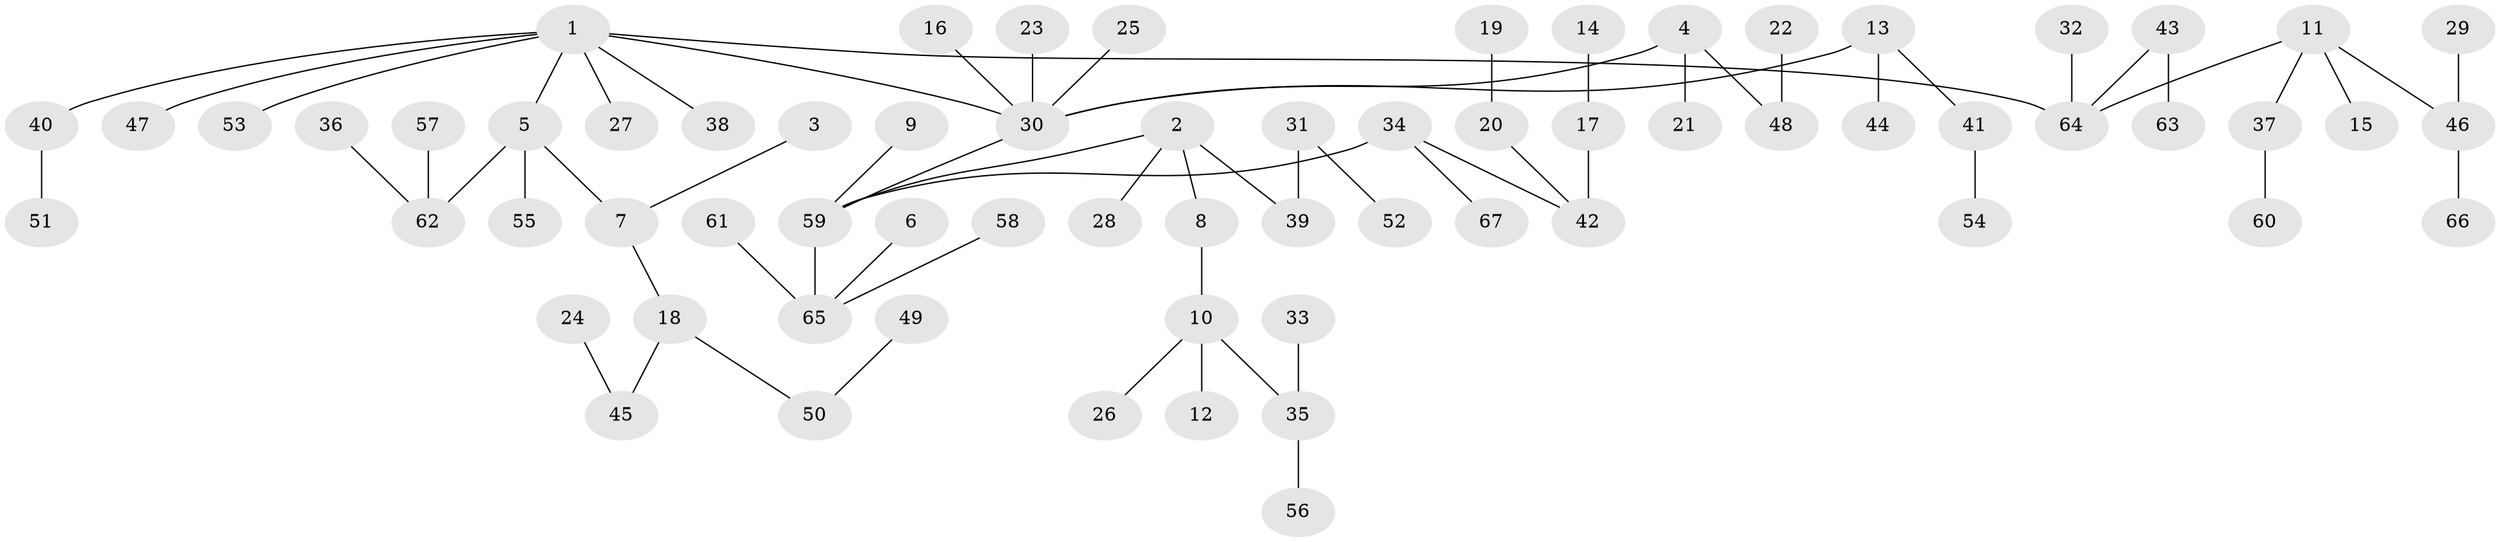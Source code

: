 // original degree distribution, {4: 0.07462686567164178, 5: 0.022388059701492536, 3: 0.1865671641791045, 6: 0.014925373134328358, 8: 0.007462686567164179, 2: 0.17164179104477612, 1: 0.5223880597014925}
// Generated by graph-tools (version 1.1) at 2025/26/03/09/25 03:26:32]
// undirected, 67 vertices, 66 edges
graph export_dot {
graph [start="1"]
  node [color=gray90,style=filled];
  1;
  2;
  3;
  4;
  5;
  6;
  7;
  8;
  9;
  10;
  11;
  12;
  13;
  14;
  15;
  16;
  17;
  18;
  19;
  20;
  21;
  22;
  23;
  24;
  25;
  26;
  27;
  28;
  29;
  30;
  31;
  32;
  33;
  34;
  35;
  36;
  37;
  38;
  39;
  40;
  41;
  42;
  43;
  44;
  45;
  46;
  47;
  48;
  49;
  50;
  51;
  52;
  53;
  54;
  55;
  56;
  57;
  58;
  59;
  60;
  61;
  62;
  63;
  64;
  65;
  66;
  67;
  1 -- 5 [weight=1.0];
  1 -- 27 [weight=1.0];
  1 -- 30 [weight=1.0];
  1 -- 38 [weight=1.0];
  1 -- 40 [weight=1.0];
  1 -- 47 [weight=1.0];
  1 -- 53 [weight=1.0];
  1 -- 64 [weight=1.0];
  2 -- 8 [weight=1.0];
  2 -- 28 [weight=1.0];
  2 -- 39 [weight=1.0];
  2 -- 59 [weight=1.0];
  3 -- 7 [weight=1.0];
  4 -- 21 [weight=1.0];
  4 -- 30 [weight=1.0];
  4 -- 48 [weight=1.0];
  5 -- 7 [weight=1.0];
  5 -- 55 [weight=1.0];
  5 -- 62 [weight=1.0];
  6 -- 65 [weight=1.0];
  7 -- 18 [weight=1.0];
  8 -- 10 [weight=1.0];
  9 -- 59 [weight=1.0];
  10 -- 12 [weight=1.0];
  10 -- 26 [weight=1.0];
  10 -- 35 [weight=1.0];
  11 -- 15 [weight=1.0];
  11 -- 37 [weight=1.0];
  11 -- 46 [weight=1.0];
  11 -- 64 [weight=1.0];
  13 -- 30 [weight=1.0];
  13 -- 41 [weight=1.0];
  13 -- 44 [weight=1.0];
  14 -- 17 [weight=1.0];
  16 -- 30 [weight=1.0];
  17 -- 42 [weight=1.0];
  18 -- 45 [weight=1.0];
  18 -- 50 [weight=1.0];
  19 -- 20 [weight=1.0];
  20 -- 42 [weight=1.0];
  22 -- 48 [weight=1.0];
  23 -- 30 [weight=1.0];
  24 -- 45 [weight=1.0];
  25 -- 30 [weight=1.0];
  29 -- 46 [weight=1.0];
  30 -- 59 [weight=1.0];
  31 -- 39 [weight=1.0];
  31 -- 52 [weight=1.0];
  32 -- 64 [weight=1.0];
  33 -- 35 [weight=1.0];
  34 -- 42 [weight=1.0];
  34 -- 59 [weight=1.0];
  34 -- 67 [weight=1.0];
  35 -- 56 [weight=1.0];
  36 -- 62 [weight=1.0];
  37 -- 60 [weight=1.0];
  40 -- 51 [weight=1.0];
  41 -- 54 [weight=1.0];
  43 -- 63 [weight=1.0];
  43 -- 64 [weight=1.0];
  46 -- 66 [weight=1.0];
  49 -- 50 [weight=1.0];
  57 -- 62 [weight=1.0];
  58 -- 65 [weight=1.0];
  59 -- 65 [weight=1.0];
  61 -- 65 [weight=1.0];
}
